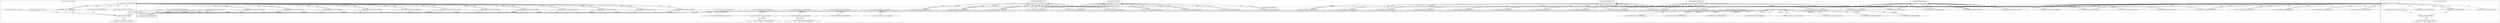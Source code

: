 digraph G {
	"1_fwatchdog#ServerID_8665dd9487-pw5j6"->"10.1.80.1:37493#ServerID_OuterContainerID"[ label="RESPONSE" ];
	"10.1.80.1:37493#ServerID_OuterContainerID"->"1_fwatchdog#ServerID_8665dd9487-pw5j6"[ label="GET" ];
	"10.1.80.1:54988#ServerID_OuterContainerID"->"1_fwatchdog#ServerID_5f846fd567-srhtc"[ label="GET" ];
	"10.1.80.1:60954#ServerID_OuterContainerID"->"1_fwatchdog#ServerID_6df85d7674-grtsk"[ label="GET" ];
	"10.1.80.1:60955#ServerID_OuterContainerID"->"1_fwatchdog#ServerID_6df85d7674-grtsk"[ label="GET" ];
	"1_fwatchdog#ServerID_8665dd9487-pw5j6"->"10.1.80.1:37492#ServerID_OuterContainerID"[ label="RESPONSE" ];
	"10.1.80.1:54986#ServerID_OuterContainerID"->"1_fwatchdog#ServerID_5f846fd567-srhtc"[ label="GET" ];
	"10.1.80.1:37492#ServerID_OuterContainerID"->"1_fwatchdog#ServerID_8665dd9487-pw5j6"[ label="GET" ];
	"1_fwatchdog#ServerID_6df85d7674-grtsk"->"10.1.80.1:60955#ServerID_OuterContainerID"[ label="RESPONSE" ];
	"1_fwatchdog#ServerID_6df85d7674-grtsk"->"10.1.80.1:60954#ServerID_OuterContainerID"[ label="RESPONSE" ];
	"1_fwatchdog#ServerID_5f846fd567-srhtc"->"10.1.80.1:54988#ServerID_OuterContainerID"[ label="RESPONSE" ];
	"1_fwatchdog#ServerID_5f846fd567-srhtc"->"10.1.80.1:54986#ServerID_OuterContainerID"[ label="RESPONSE" ];
	"10.1.80.1:47838#ServerID_OuterContainerID"->"1_fwatchdog#ServerID_76c96688d7-jrg4c"[ label="GET" ];
	"1_fwatchdog#ServerID_76c96688d7-jrg4c"->"10.1.80.1:47838#ServerID_OuterContainerID"[ label="RESPONSE" ];
	"10.1.80.1:47839#ServerID_OuterContainerID"->"1_fwatchdog#ServerID_76c96688d7-jrg4c"[ label="GET" ];
	"1_fwatchdog#ServerID_76c96688d7-jrg4c"->"10.1.80.1:47839#ServerID_OuterContainerID"[ label="RESPONSE" ];
	"10.1.80.1:60988#ServerID_OuterContainerID"->"1_fwatchdog#ServerID_6df85d7674-grtsk"[ label="GET" ];
	"10.1.80.1:60986#ServerID_OuterContainerID"->"1_fwatchdog#ServerID_6df85d7674-grtsk"[ label="GET" ];
	"1_fwatchdog#ServerID_6df85d7674-grtsk"->"10.1.80.1:60986#ServerID_OuterContainerID"[ label="RESPONSE" ];
	"1_fwatchdog#ServerID_6df85d7674-grtsk"->"10.1.80.1:60988#ServerID_OuterContainerID"[ label="RESPONSE" ];
	"10.1.80.1:37526#ServerID_OuterContainerID"->"1_fwatchdog#ServerID_8665dd9487-pw5j6"[ label="GET" ];
	"1_fwatchdog#ServerID_8665dd9487-pw5j6"->"10.1.80.1:37526#ServerID_OuterContainerID"[ label="RESPONSE" ];
	"10.1.80.1:37524#ServerID_OuterContainerID"->"1_fwatchdog#ServerID_8665dd9487-pw5j6"[ label="GET" ];
	"1_fwatchdog#ServerID_8665dd9487-pw5j6"->"10.1.80.1:37524#ServerID_OuterContainerID"[ label="RESPONSE" ];
	"10.1.80.1:55026#ServerID_OuterContainerID"->"1_fwatchdog#ServerID_5f846fd567-srhtc"[ label="GET" ];
	"1_fwatchdog#ServerID_5f846fd567-srhtc"->"10.1.80.1:55026#ServerID_OuterContainerID"[ label="RESPONSE" ];
	"10.1.80.1:55024#ServerID_OuterContainerID"->"1_fwatchdog#ServerID_5f846fd567-srhtc"[ label="GET" ];
	"1_fwatchdog#ServerID_5f846fd567-srhtc"->"10.1.80.1:55024#ServerID_OuterContainerID"[ label="RESPONSE" ];
	"10.1.80.247:50342#ServerID_OuterContainerID"->"1_fwatchdog#ServerID_6df85d7674-grtsk"[ label="POST" ];
	"1_fwatchdog#ServerID_6df85d7674-grtsk"->"gateway:8080#ServerID_OuterContainerID"[ label="POST" ];
	"1_fwatchdog#ServerID_6df85d7674-grtsk"->"10.1.80.247:8080#ServerID_OuterContainerID"[ label="POST" ];
	"10.1.80.247:44872#ServerID_OuterContainerID"->"1_fwatchdog#ServerID_5f846fd567-srhtc"[ label="POST" ];
	"1_fwatchdog#ServerID_5f846fd567-srhtc"->"10.1.80.247:44872#ServerID_OuterContainerID"[ label="RESPONSE" ];
	"10.1.80.247:8080#ServerID_OuterContainerID"->"1_fwatchdog#ServerID_6df85d7674-grtsk"[ label="RESPONSE" ];
	"gateway:8080#ServerID_OuterContainerID"->"1_fwatchdog#ServerID_6df85d7674-grtsk"[ label="RESPONSE" ];
	"1_fwatchdog#ServerID_6df85d7674-grtsk"->"10.1.80.247:50342#ServerID_OuterContainerID"[ label="RESPONSE" ];
	"10.1.80.1:47892#ServerID_OuterContainerID"->"1_fwatchdog#ServerID_76c96688d7-jrg4c"[ label="GET" ];
	"1_fwatchdog#ServerID_76c96688d7-jrg4c"->"10.1.80.1:47892#ServerID_OuterContainerID"[ label="RESPONSE" ];
	"10.1.80.1:47893#ServerID_OuterContainerID"->"1_fwatchdog#ServerID_76c96688d7-jrg4c"[ label="GET" ];
	"1_fwatchdog#ServerID_76c96688d7-jrg4c"->"10.1.80.1:47893#ServerID_OuterContainerID"[ label="RESPONSE" ];
	"10.1.80.247:50370#ServerID_OuterContainerID"->"1_fwatchdog#ServerID_6df85d7674-grtsk"[ label="POST" ];
	"1_fwatchdog#ServerID_6df85d7674-grtsk"->"gateway:8080#ServerID_OuterContainerID"[ label="POST" ];
	"1_fwatchdog#ServerID_6df85d7674-grtsk"->"10.1.80.247:8080#ServerID_OuterContainerID"[ label="POST" ];
	"10.1.80.247:44900#ServerID_OuterContainerID"->"1_fwatchdog#ServerID_5f846fd567-srhtc"[ label="POST" ];
	"1_fwatchdog#ServerID_5f846fd567-srhtc"->"10.1.80.247:44900#ServerID_OuterContainerID"[ label="RESPONSE" ];
	"10.1.80.247:8080#ServerID_OuterContainerID"->"1_fwatchdog#ServerID_6df85d7674-grtsk"[ label="RESPONSE" ];
	"gateway:8080#ServerID_OuterContainerID"->"1_fwatchdog#ServerID_6df85d7674-grtsk"[ label="RESPONSE" ];
	"1_fwatchdog#ServerID_6df85d7674-grtsk"->"10.1.80.247:50370#ServerID_OuterContainerID"[ label="RESPONSE" ];
	"10.1.80.1:32819#ServerID_OuterContainerID"->"1_fwatchdog#ServerID_6df85d7674-grtsk"[ label="GET" ];
	"1_fwatchdog#ServerID_6df85d7674-grtsk"->"10.1.80.1:32819#ServerID_OuterContainerID"[ label="RESPONSE" ];
	"10.1.80.1:32818#ServerID_OuterContainerID"->"1_fwatchdog#ServerID_6df85d7674-grtsk"[ label="GET" ];
	"1_fwatchdog#ServerID_6df85d7674-grtsk"->"10.1.80.1:32818#ServerID_OuterContainerID"[ label="RESPONSE" ];
	"10.1.80.1:37588#ServerID_OuterContainerID"->"1_fwatchdog#ServerID_8665dd9487-pw5j6"[ label="GET" ];
	"1_fwatchdog#ServerID_8665dd9487-pw5j6"->"10.1.80.1:37588#ServerID_OuterContainerID"[ label="RESPONSE" ];
	"10.1.80.1:37590#ServerID_OuterContainerID"->"1_fwatchdog#ServerID_8665dd9487-pw5j6"[ label="GET" ];
	"1_fwatchdog#ServerID_8665dd9487-pw5j6"->"10.1.80.1:37590#ServerID_OuterContainerID"[ label="RESPONSE" ];
	"10.1.80.1:55083#ServerID_OuterContainerID"->"1_fwatchdog#ServerID_5f846fd567-srhtc"[ label="GET" ];
	"10.1.80.1:55082#ServerID_OuterContainerID"->"1_fwatchdog#ServerID_5f846fd567-srhtc"[ label="GET" ];
	"1_fwatchdog#ServerID_5f846fd567-srhtc"->"10.1.80.1:55083#ServerID_OuterContainerID"[ label="RESPONSE" ];
	"1_fwatchdog#ServerID_5f846fd567-srhtc"->"10.1.80.1:55082#ServerID_OuterContainerID"[ label="RESPONSE" ];
	"10.1.80.1:47932#ServerID_OuterContainerID"->"1_fwatchdog#ServerID_76c96688d7-jrg4c"[ label="GET" ];
	"1_fwatchdog#ServerID_76c96688d7-jrg4c"->"10.1.80.1:47932#ServerID_OuterContainerID"[ label="RESPONSE" ];
	"10.1.80.1:47930#ServerID_OuterContainerID"->"1_fwatchdog#ServerID_76c96688d7-jrg4c"[ label="GET" ];
	"1_fwatchdog#ServerID_76c96688d7-jrg4c"->"10.1.80.1:47930#ServerID_OuterContainerID"[ label="RESPONSE" ];
	"10.1.80.1:32842#ServerID_OuterContainerID"->"1_fwatchdog#ServerID_6df85d7674-grtsk"[ label="GET" ];
	"1_fwatchdog#ServerID_6df85d7674-grtsk"->"10.1.80.1:32842#ServerID_OuterContainerID"[ label="RESPONSE" ];
	"10.1.80.1:32843#ServerID_OuterContainerID"->"1_fwatchdog#ServerID_6df85d7674-grtsk"[ label="GET" ];
	"1_fwatchdog#ServerID_6df85d7674-grtsk"->"10.1.80.1:32843#ServerID_OuterContainerID"[ label="RESPONSE" ];
	"10.1.80.1:37614#ServerID_OuterContainerID"->"1_fwatchdog#ServerID_8665dd9487-pw5j6"[ label="GET" ];
	"1_fwatchdog#ServerID_8665dd9487-pw5j6"->"10.1.80.1:37614#ServerID_OuterContainerID"[ label="RESPONSE" ];
	"10.1.80.1:37612#ServerID_OuterContainerID"->"1_fwatchdog#ServerID_8665dd9487-pw5j6"[ label="GET" ];
	"1_fwatchdog#ServerID_8665dd9487-pw5j6"->"10.1.80.1:37612#ServerID_OuterContainerID"[ label="RESPONSE" ];
	"10.1.80.1:55110#ServerID_OuterContainerID"->"1_fwatchdog#ServerID_5f846fd567-srhtc"[ label="GET" ];
	"10.1.80.1:55112#ServerID_OuterContainerID"->"1_fwatchdog#ServerID_5f846fd567-srhtc"[ label="GET" ];
	"1_fwatchdog#ServerID_5f846fd567-srhtc"->"10.1.80.1:55112#ServerID_OuterContainerID"[ label="RESPONSE" ];
	"1_fwatchdog#ServerID_5f846fd567-srhtc"->"10.1.80.1:55110#ServerID_OuterContainerID"[ label="RESPONSE" ];
	"10.1.80.1:54966#ServerID_OuterContainerID"->"1_fwatchdog#ServerID_9c632c9c841a"[ label="read" ];
	"10.1.80.1:54968#ServerID_OuterContainerID"->"1_fwatchdog#ServerID_9c632c9c841a"[ label="read" ];
	"1_fwatchdog#ServerID_9c632c9c841a"->"10.1.80.1:54968#ServerID_OuterContainerID"[ label="write" ];
	"1_fwatchdog#ServerID_9c632c9c841a"->"10.1.80.1:54966#ServerID_OuterContainerID"[ label="write" ];
	"10.1.80.1:47816#ServerID_OuterContainerID"->"1_fwatchdog#ServerID_a29a01b54a18"[ label="read" ];
	"1_fwatchdog#ServerID_a29a01b54a18"->"10.1.80.1:47816#ServerID_OuterContainerID"[ label="write" ];
	"10.1.80.1:47814#ServerID_OuterContainerID"->"1_fwatchdog#ServerID_a29a01b54a18"[ label="read" ];
	"1_fwatchdog#ServerID_a29a01b54a18"->"10.1.80.1:47814#ServerID_OuterContainerID"[ label="write" ];
	"10.1.80.1:60955#ServerID_OuterContainerID"->"1_fwatchdog#ServerID_3113a7a2a86a"[ label="read" ];
	"10.1.80.1:60954#ServerID_OuterContainerID"->"1_fwatchdog#ServerID_3113a7a2a86a"[ label="read" ];
	"1_fwatchdog#ServerID_3113a7a2a86a"->"10.1.80.1:60954#ServerID_OuterContainerID"[ label="write" ];
	"1_fwatchdog#ServerID_3113a7a2a86a"->"10.1.80.1:60955#ServerID_OuterContainerID"[ label="write" ];
	"10.1.80.1:37493#ServerID_OuterContainerID"->"1_fwatchdog#ServerID_c5e73ff9475e"[ label="read" ];
	"1_fwatchdog#ServerID_c5e73ff9475e"->"10.1.80.1:37493#ServerID_OuterContainerID"[ label="write" ];
	"10.1.80.1:37492#ServerID_OuterContainerID"->"1_fwatchdog#ServerID_c5e73ff9475e"[ label="read" ];
	"1_fwatchdog#ServerID_c5e73ff9475e"->"10.1.80.1:37492#ServerID_OuterContainerID"[ label="write" ];
	"10.1.80.1:54988#ServerID_OuterContainerID"->"1_fwatchdog#ServerID_9c632c9c841a"[ label="read" ];
	"1_fwatchdog#ServerID_9c632c9c841a"->"10.1.80.1:54988#ServerID_OuterContainerID"[ label="write" ];
	"10.1.80.1:54986#ServerID_OuterContainerID"->"1_fwatchdog#ServerID_9c632c9c841a"[ label="read" ];
	"1_fwatchdog#ServerID_9c632c9c841a"->"10.1.80.1:54986#ServerID_OuterContainerID"[ label="write" ];
	"10.1.80.1:47839#ServerID_OuterContainerID"->"1_fwatchdog#ServerID_a29a01b54a18"[ label="read" ];
	"10.1.80.1:47838#ServerID_OuterContainerID"->"1_fwatchdog#ServerID_a29a01b54a18"[ label="read" ];
	"1_fwatchdog#ServerID_a29a01b54a18"->"10.1.80.1:47838#ServerID_OuterContainerID"[ label="write" ];
	"1_fwatchdog#ServerID_a29a01b54a18"->"10.1.80.1:47839#ServerID_OuterContainerID"[ label="write" ];
	"10.1.80.1:47958#ServerID_OuterContainerID"->"1_fwatchdog#ServerID_76c96688d7-jrg4c"[ label="GET" ];
	"1_fwatchdog#ServerID_76c96688d7-jrg4c"->"10.1.80.1:47958#ServerID_OuterContainerID"[ label="RESPONSE" ];
	"10.1.80.1:47959#ServerID_OuterContainerID"->"1_fwatchdog#ServerID_76c96688d7-jrg4c"[ label="GET" ];
	"1_fwatchdog#ServerID_76c96688d7-jrg4c"->"10.1.80.1:47959#ServerID_OuterContainerID"[ label="RESPONSE" ];
	"10.1.80.1:32874#ServerID_OuterContainerID"->"1_fwatchdog#ServerID_6df85d7674-grtsk"[ label="GET" ];
	"1_fwatchdog#ServerID_6df85d7674-grtsk"->"10.1.80.1:32874#ServerID_OuterContainerID"[ label="RESPONSE" ];
	"10.1.80.1:32876#ServerID_OuterContainerID"->"1_fwatchdog#ServerID_6df85d7674-grtsk"[ label="GET" ];
	"10.1.80.1:60986#ServerID_OuterContainerID"->"1_fwatchdog#ServerID_3113a7a2a86a"[ label="read" ];
	"10.1.80.1:60988#ServerID_OuterContainerID"->"1_fwatchdog#ServerID_3113a7a2a86a"[ label="read" ];
	"1_fwatchdog#ServerID_3113a7a2a86a"->"10.1.80.1:60986#ServerID_OuterContainerID"[ label="write" ];
	"1_fwatchdog#ServerID_3113a7a2a86a"->"10.1.80.1:60988#ServerID_OuterContainerID"[ label="write" ];
	"10.1.80.1:37524#ServerID_OuterContainerID"->"1_fwatchdog#ServerID_c5e73ff9475e"[ label="read" ];
	"10.1.80.1:37526#ServerID_OuterContainerID"->"1_fwatchdog#ServerID_c5e73ff9475e"[ label="read" ];
	"1_fwatchdog#ServerID_c5e73ff9475e"->"10.1.80.1:37526#ServerID_OuterContainerID"[ label="write" ];
	"10.1.80.1:55024#ServerID_OuterContainerID"->"1_fwatchdog#ServerID_9c632c9c841a"[ label="read" ];
	"10.1.80.1:55026#ServerID_OuterContainerID"->"1_fwatchdog#ServerID_9c632c9c841a"[ label="read" ];
	"1_fwatchdog#ServerID_c5e73ff9475e"->"10.1.80.1:37524#ServerID_OuterContainerID"[ label="write" ];
	"1_fwatchdog#ServerID_9c632c9c841a"->"10.1.80.1:55026#ServerID_OuterContainerID"[ label="write" ];
	"1_fwatchdog#ServerID_9c632c9c841a"->"10.1.80.1:55024#ServerID_OuterContainerID"[ label="write" ];
	"1_fwatchdog#ServerID_3113a7a2a86a"->"pipe:[239996962]#ServerID_3113a7a2a86a"[ label="write" ];
	"1_fwatchdog#ServerID_3113a7a2a86a"->"localhost:3000#ServerID_3113a7a2a86a"[ label="connect" ];
	"10.1.80.247:50342#ServerID_OuterContainerID"->"1_fwatchdog#ServerID_3113a7a2a86a"[ label="read" ];
	"localhost:3000#ServerID_3113a7a2a86a"->"1_fwatchdog#ServerID_3113a7a2a86a"[ label="read" ];
	"1_fwatchdog#ServerID_3113a7a2a86a"->"localhost:3000#ServerID_3113a7a2a86a"[ label="write" ];
	"localhost:3000#ServerID_3113a7a2a86a"->"12_node#ServerID_3113a7a2a86a"[ label="read" ];
	"12_node#ServerID_3113a7a2a86a"->"pipe:[239997133]#ServerID_3113a7a2a86a"[ label="write" ];
	"/etc/hosts#ServerID_3113a7a2a86a"->"12_node#ServerID_3113a7a2a86a"[ label="read" ];
	"/etc/resolv.conf#ServerID_3113a7a2a86a"->"12_node#ServerID_3113a7a2a86a"[ label="read" ];
	"12_node#ServerID_3113a7a2a86a"->"10.152.183.10:53#ServerID_OuterContainerID"[ label="sendto" ];
	"10.152.183.10:53#ServerID_OuterContainerID"->"12_node#ServerID_3113a7a2a86a"[ label="recvfrom" ];
	"10.1.80.247:44872#ServerID_OuterContainerID"->"1_fwatchdog#ServerID_9c632c9c841a"[ label="read" ];
	"1_fwatchdog#ServerID_9c632c9c841a"->"pipe:[240002548]#ServerID_9c632c9c841a"[ label="write" ];
	"1_fwatchdog#ServerID_9c632c9c841a"->"localhost:3000#ServerID_9c632c9c841a"[ label="connect" ];
	"12_node#ServerID_3113a7a2a86a"->"gateway:8080#ServerID_OuterContainerID"[ label="connect" ];
	"localhost:3000#ServerID_9c632c9c841a"->"1_fwatchdog#ServerID_9c632c9c841a"[ label="read" ];
	"1_fwatchdog#ServerID_9c632c9c841a"->"localhost:3000#ServerID_9c632c9c841a"[ label="write" ];
	"localhost:3000#ServerID_9c632c9c841a"->"10_node#ServerID_9c632c9c841a"[ label="read" ];
	"10_node#ServerID_9c632c9c841a"->"pipe:[240003666]#ServerID_9c632c9c841a"[ label="write" ];
	"1_fwatchdog#ServerID_9c632c9c841a"->"pipe:[240002549]#ServerID_9c632c9c841a"[ label="write" ];
	"1_fwatchdog#ServerID_9c632c9c841a"->"10.1.80.247:44872#ServerID_OuterContainerID"[ label="write" ];
	"gateway:8080#ServerID_OuterContainerID"->"12_node#ServerID_3113a7a2a86a"[ label="read" ];
	"1_fwatchdog#ServerID_3113a7a2a86a"->"10.1.80.247:50342#ServerID_OuterContainerID"[ label="write" ];
	"1_fwatchdog#ServerID_3113a7a2a86a"->"pipe:[239996963]#ServerID_3113a7a2a86a"[ label="write" ];
	"10.1.80.1:47892#ServerID_OuterContainerID"->"1_fwatchdog#ServerID_a29a01b54a18"[ label="read" ];
	"10.1.80.1:47893#ServerID_OuterContainerID"->"1_fwatchdog#ServerID_a29a01b54a18"[ label="read" ];
	"1_fwatchdog#ServerID_a29a01b54a18"->"10.1.80.1:47892#ServerID_OuterContainerID"[ label="write" ];
	"1_fwatchdog#ServerID_a29a01b54a18"->"10.1.80.1:47893#ServerID_OuterContainerID"[ label="write" ];
	"10.1.80.247:50370#ServerID_OuterContainerID"->"1_fwatchdog#ServerID_3113a7a2a86a"[ label="read" ];
	"10.1.80.247:44900#ServerID_OuterContainerID"->"1_fwatchdog#ServerID_9c632c9c841a"[ label="read" ];
	"/home/app/credentials.txt#ServerID_9c632c9c841a"->"10_node#ServerID_9c632c9c841a"[ label="read" ];
	"1_fwatchdog#ServerID_9c632c9c841a"->"10.1.80.247:44900#ServerID_OuterContainerID"[ label="write" ];
	"1_fwatchdog#ServerID_3113a7a2a86a"->"10.1.80.247:50370#ServerID_OuterContainerID"[ label="write" ];
	"10.1.80.1:32818#ServerID_OuterContainerID"->"1_fwatchdog#ServerID_3113a7a2a86a"[ label="read" ];
	"1_fwatchdog#ServerID_3113a7a2a86a"->"10.1.80.1:32819#ServerID_OuterContainerID"[ label="write" ];
	"1_fwatchdog#ServerID_3113a7a2a86a"->"10.1.80.1:32818#ServerID_OuterContainerID"[ label="write" ];
	"10.1.80.1:32819#ServerID_OuterContainerID"->"1_fwatchdog#ServerID_3113a7a2a86a"[ label="read" ];
	"10.1.80.1:37590#ServerID_OuterContainerID"->"1_fwatchdog#ServerID_c5e73ff9475e"[ label="read" ];
	"10.1.80.1:37588#ServerID_OuterContainerID"->"1_fwatchdog#ServerID_c5e73ff9475e"[ label="read" ];
	"1_fwatchdog#ServerID_c5e73ff9475e"->"10.1.80.1:37588#ServerID_OuterContainerID"[ label="write" ];
	"1_fwatchdog#ServerID_c5e73ff9475e"->"10.1.80.1:37590#ServerID_OuterContainerID"[ label="write" ];
	"10.1.80.1:55083#ServerID_OuterContainerID"->"1_fwatchdog#ServerID_9c632c9c841a"[ label="read" ];
	"10.1.80.1:55082#ServerID_OuterContainerID"->"1_fwatchdog#ServerID_9c632c9c841a"[ label="read" ];
	"1_fwatchdog#ServerID_9c632c9c841a"->"10.1.80.1:55083#ServerID_OuterContainerID"[ label="write" ];
	"1_fwatchdog#ServerID_9c632c9c841a"->"10.1.80.1:55082#ServerID_OuterContainerID"[ label="write" ];
	"10.1.80.1:47930#ServerID_OuterContainerID"->"1_fwatchdog#ServerID_a29a01b54a18"[ label="read" ];
	"10.1.80.1:47932#ServerID_OuterContainerID"->"1_fwatchdog#ServerID_a29a01b54a18"[ label="read" ];
	"1_fwatchdog#ServerID_a29a01b54a18"->"10.1.80.1:47932#ServerID_OuterContainerID"[ label="write" ];
	"1_fwatchdog#ServerID_a29a01b54a18"->"10.1.80.1:47930#ServerID_OuterContainerID"[ label="write" ];
	"10.1.80.1:32843#ServerID_OuterContainerID"->"1_fwatchdog#ServerID_3113a7a2a86a"[ label="read" ];
	"10.1.80.1:32842#ServerID_OuterContainerID"->"1_fwatchdog#ServerID_3113a7a2a86a"[ label="read" ];
	"1_fwatchdog#ServerID_3113a7a2a86a"->"10.1.80.1:32842#ServerID_OuterContainerID"[ label="write" ];
	"1_fwatchdog#ServerID_3113a7a2a86a"->"10.1.80.1:32843#ServerID_OuterContainerID"[ label="write" ];
	"10.1.80.1:37612#ServerID_OuterContainerID"->"1_fwatchdog#ServerID_c5e73ff9475e"[ label="read" ];
	"10.1.80.1:37614#ServerID_OuterContainerID"->"1_fwatchdog#ServerID_c5e73ff9475e"[ label="read" ];
	"1_fwatchdog#ServerID_c5e73ff9475e"->"10.1.80.1:37614#ServerID_OuterContainerID"[ label="write" ];
	"1_fwatchdog#ServerID_c5e73ff9475e"->"10.1.80.1:37612#ServerID_OuterContainerID"[ label="write" ];
	"10.1.80.1:55112#ServerID_OuterContainerID"->"1_fwatchdog#ServerID_9c632c9c841a"[ label="read" ];
	"1_fwatchdog#ServerID_9c632c9c841a"->"10.1.80.1:55112#ServerID_OuterContainerID"[ label="write" ];
	"10.1.80.1:55110#ServerID_OuterContainerID"->"1_fwatchdog#ServerID_9c632c9c841a"[ label="read" ];
	"1_fwatchdog#ServerID_9c632c9c841a"->"10.1.80.1:55110#ServerID_OuterContainerID"[ label="write" ];
	"10.1.80.1:47959#ServerID_OuterContainerID"->"1_fwatchdog#ServerID_a29a01b54a18"[ label="read" ];
	"1_fwatchdog#ServerID_a29a01b54a18"->"10.1.80.1:47958#ServerID_OuterContainerID"[ label="write" ];
	"10.1.80.1:47958#ServerID_OuterContainerID"->"1_fwatchdog#ServerID_a29a01b54a18"[ label="read" ];
	"1_fwatchdog#ServerID_a29a01b54a18"->"10.1.80.1:47959#ServerID_OuterContainerID"[ label="write" ];
	"10.1.80.1:32876#ServerID_OuterContainerID"->"1_fwatchdog#ServerID_3113a7a2a86a"[ label="read" ];
	"10.1.80.1:32874#ServerID_OuterContainerID"->"1_fwatchdog#ServerID_3113a7a2a86a"[ label="read" ];
	"1_fwatchdog#ServerID_3113a7a2a86a"->"10.1.80.1:32874#ServerID_OuterContainerID"[ label="write" ];
	"1_fwatchdog#ServerID_3113a7a2a86a"->"10.1.80.1:32876#ServerID_OuterContainerID"[ label="write" ];
	"10.1.80.1:37644#ServerID_OuterContainerID"->"1_fwatchdog#ServerID_c5e73ff9475e"[ label="read" ];
	"10.1.80.1:37645#ServerID_OuterContainerID"->"1_fwatchdog#ServerID_c5e73ff9475e"[ label="read" ];
	"1_fwatchdog#ServerID_c5e73ff9475e"->"10.1.80.1:37644#ServerID_OuterContainerID"[ label="write" ];
	"1_fwatchdog#ServerID_c5e73ff9475e"->"10.1.80.1:37645#ServerID_OuterContainerID"[ label="write" ];
	"10.1.80.1:55139#ServerID_OuterContainerID"->"1_fwatchdog#ServerID_9c632c9c841a"[ label="read" ];
	"10.1.80.1:55138#ServerID_OuterContainerID"->"1_fwatchdog#ServerID_9c632c9c841a"[ label="read" ];
	"1_fwatchdog#ServerID_9c632c9c841a"->"10.1.80.1:55139#ServerID_OuterContainerID"[ label="write" ];
	"1_fwatchdog#ServerID_9c632c9c841a"->"10.1.80.1:55138#ServerID_OuterContainerID"[ label="write" ];
	"10.1.80.1:47987#ServerID_OuterContainerID"->"1_fwatchdog#ServerID_a29a01b54a18"[ label="read" ];
	"10.1.80.1:47986#ServerID_OuterContainerID"->"1_fwatchdog#ServerID_a29a01b54a18"[ label="read" ];
	"1_fwatchdog#ServerID_a29a01b54a18"->"10.1.80.1:47987#ServerID_OuterContainerID"[ label="write" ];
	"1_fwatchdog#ServerID_a29a01b54a18"->"10.1.80.1:47986#ServerID_OuterContainerID"[ label="write" ];
	"10.1.80.1:32896#ServerID_OuterContainerID"->"10.1.80.233:8000#ServerID_OuterContainerID"[ label="GET" ];
	"10.1.80.233:8000#ServerID_OuterContainerID"->"10.1.80.1:32896#ServerID_OuterContainerID"[ label="RESPONSE" ];
	"10.1.80.243:52274#ServerID_OuterContainerID"->"10.1.80.247:8082#ServerID_OuterContainerID"[ label="GET" ];
	"10.1.80.247:8082#ServerID_OuterContainerID"->"10.1.80.243:52274#ServerID_OuterContainerID"[ label="RESPONSE" ];
	"10.1.80.1:48908#ServerID_OuterContainerID"->"10.1.80.247:8080#ServerID_OuterContainerID"[ label="GET" ];
	"10.1.80.1:48906#ServerID_OuterContainerID"->"10.1.80.247:8080#ServerID_OuterContainerID"[ label="GET" ];
	"10.1.80.247:8080#ServerID_OuterContainerID"->"10.1.80.1:48906#ServerID_OuterContainerID"[ label="RESPONSE" ];
	"10.1.80.247:8080#ServerID_OuterContainerID"->"10.1.80.1:48908#ServerID_OuterContainerID"[ label="RESPONSE" ];
	"10.1.80.1:53028#ServerID_OuterContainerID"->"10.1.80.235:8181#ServerID_OuterContainerID"[ label="GET" ];
	"10.1.80.235:8181#ServerID_OuterContainerID"->"10.1.80.1:53028#ServerID_OuterContainerID"[ label="RESPONSE" ];
	"10.1.80.1:31072#ServerID_OuterContainerID"->"10.1.80.247:8080#ServerID_OuterContainerID"[ label="POST" ];
	"10.1.80.247:8080#ServerID_OuterContainerID"->"10.1.80.1:31072#ServerID_OuterContainerID"[ label="RESPONSE" ];
	"10.1.80.247:8080#ServerID_OuterContainerID"->"10.0.88.125:31112#ServerID_OuterContainerID"[ label="RESPONSE" ];
	"10.1.80.1:35638#ServerID_OuterContainerID"->"10.1.80.243:9090#ServerID_OuterContainerID"[ label="GET" ];
	"10.1.80.243:9090#ServerID_OuterContainerID"->"10.1.80.1:35638#ServerID_OuterContainerID"[ label="RESPONSE" ];
	"10.1.80.1:33084#ServerID_OuterContainerID"->"10.1.80.245:9093#ServerID_OuterContainerID"[ label="GET" ];
	"10.1.80.245:9093#ServerID_OuterContainerID"->"10.1.80.1:33084#ServerID_OuterContainerID"[ label="RESPONSE" ];
	"10.1.80.1:17892#ServerID_OuterContainerID"->"10.1.80.247:8080#ServerID_OuterContainerID"[ label="POST" ];
	"10.1.80.247:8080#ServerID_OuterContainerID"->"10.1.80.1:17892#ServerID_OuterContainerID"[ label="RESPONSE" ];
	"10.1.80.247:8080#ServerID_OuterContainerID"->"10.0.88.125:31112#ServerID_OuterContainerID"[ label="RESPONSE" ];
	"10.1.80.1:57616#ServerID_OuterContainerID"->"10.1.80.235:8080#ServerID_OuterContainerID"[ label="GET" ];
	"10.1.80.235:8080#ServerID_OuterContainerID"->"10.1.80.1:57616#ServerID_OuterContainerID"[ label="RESPONSE" ];
	"10.1.80.1:35700#ServerID_OuterContainerID"->"10.1.80.243:9090#ServerID_OuterContainerID"[ label="GET" ];
	"10.1.80.243:9090#ServerID_OuterContainerID"->"10.1.80.1:35700#ServerID_OuterContainerID"[ label="RESPONSE" ];
	"10.1.80.1:49022#ServerID_OuterContainerID"->"10.1.80.247:8080#ServerID_OuterContainerID"[ label="GET" ];
	"10.1.80.1:49020#ServerID_OuterContainerID"->"10.1.80.247:8080#ServerID_OuterContainerID"[ label="GET" ];
	"10.1.80.247:8080#ServerID_OuterContainerID"->"10.1.80.1:49022#ServerID_OuterContainerID"[ label="RESPONSE" ];
	"10.1.80.247:8080#ServerID_OuterContainerID"->"10.1.80.1:49020#ServerID_OuterContainerID"[ label="RESPONSE" ];
	"10.1.80.245:9093#ServerID_OuterContainerID"->"10.1.80.1:33156#ServerID_OuterContainerID"[ label="RESPONSE" ];
	"10.1.80.1:33156#ServerID_OuterContainerID"->"10.1.80.245:9093#ServerID_OuterContainerID"[ label="GET" ];
	subgraph "clusterServerID_3113a7a2a86a" {
	label="clusterServerID_3113a7a2a86a";
	"/etc/hosts#ServerID_3113a7a2a86a" [ shape=ellipse ];
	"/etc/resolv.conf#ServerID_3113a7a2a86a" [ shape=ellipse ];
	"12_node#ServerID_3113a7a2a86a" [ shape=box ];
	"1_fwatchdog#ServerID_3113a7a2a86a" [ shape=box ];
	"localhost:3000#ServerID_3113a7a2a86a" [ shape=diamond ];
	"pipe:[239996962]#ServerID_3113a7a2a86a" [ shape=ellipse ];
	"pipe:[239996963]#ServerID_3113a7a2a86a" [ shape=ellipse ];
	"pipe:[239997133]#ServerID_3113a7a2a86a" [ shape=ellipse ];

}
;
	subgraph "clusterServerID_5f846fd567-srhtc" {
	label="clusterServerID_5f846fd567-srhtc";
	"1_fwatchdog#ServerID_5f846fd567-srhtc" [ shape=box ];

}
;
	subgraph "clusterServerID_6df85d7674-grtsk" {
	label="clusterServerID_6df85d7674-grtsk";
	"1_fwatchdog#ServerID_6df85d7674-grtsk" [ shape=box ];

}
;
	subgraph "clusterServerID_76c96688d7-jrg4c" {
	label="clusterServerID_76c96688d7-jrg4c";
	"1_fwatchdog#ServerID_76c96688d7-jrg4c" [ shape=box ];

}
;
	subgraph "clusterServerID_8665dd9487-pw5j6" {
	label="clusterServerID_8665dd9487-pw5j6";
	"1_fwatchdog#ServerID_8665dd9487-pw5j6" [ shape=box ];

}
;
	subgraph "clusterServerID_9c632c9c841a" {
	label="clusterServerID_9c632c9c841a";
	"/home/app/credentials.txt#ServerID_9c632c9c841a" [ shape=ellipse ];
	"10_node#ServerID_9c632c9c841a" [ shape=box ];
	"1_fwatchdog#ServerID_9c632c9c841a" [ shape=box ];
	"localhost:3000#ServerID_9c632c9c841a" [ shape=diamond ];
	"pipe:[240002548]#ServerID_9c632c9c841a" [ shape=ellipse ];
	"pipe:[240002549]#ServerID_9c632c9c841a" [ shape=ellipse ];
	"pipe:[240003666]#ServerID_9c632c9c841a" [ shape=ellipse ];

}
;
	subgraph "clusterServerID_OuterContainerID" {
	label="clusterServerID_OuterContainerID";
	"10.0.88.125:31112#ServerID_OuterContainerID" [ shape=diamond ];
	"10.1.80.1:17892#ServerID_OuterContainerID" [ shape=diamond ];
	"10.1.80.1:31072#ServerID_OuterContainerID" [ shape=diamond ];
	"10.1.80.1:32818#ServerID_OuterContainerID" [ shape=diamond ];
	"10.1.80.1:32819#ServerID_OuterContainerID" [ shape=diamond ];
	"10.1.80.1:32842#ServerID_OuterContainerID" [ shape=diamond ];
	"10.1.80.1:32843#ServerID_OuterContainerID" [ shape=diamond ];
	"10.1.80.1:32874#ServerID_OuterContainerID" [ shape=diamond ];
	"10.1.80.1:32876#ServerID_OuterContainerID" [ shape=diamond ];
	"10.1.80.1:32896#ServerID_OuterContainerID" [ shape=diamond ];
	"10.1.80.1:33084#ServerID_OuterContainerID" [ shape=diamond ];
	"10.1.80.1:33156#ServerID_OuterContainerID" [ shape=diamond ];
	"10.1.80.1:35638#ServerID_OuterContainerID" [ shape=diamond ];
	"10.1.80.1:35700#ServerID_OuterContainerID" [ shape=diamond ];
	"10.1.80.1:37492#ServerID_OuterContainerID" [ shape=diamond ];
	"10.1.80.1:37493#ServerID_OuterContainerID" [ shape=diamond ];
	"10.1.80.1:37524#ServerID_OuterContainerID" [ shape=diamond ];
	"10.1.80.1:37526#ServerID_OuterContainerID" [ shape=diamond ];
	"10.1.80.1:37588#ServerID_OuterContainerID" [ shape=diamond ];
	"10.1.80.1:37590#ServerID_OuterContainerID" [ shape=diamond ];
	"10.1.80.1:37612#ServerID_OuterContainerID" [ shape=diamond ];
	"10.1.80.1:37614#ServerID_OuterContainerID" [ shape=diamond ];
	"10.1.80.1:37644#ServerID_OuterContainerID" [ shape=diamond ];
	"10.1.80.1:37645#ServerID_OuterContainerID" [ shape=diamond ];
	"10.1.80.1:47814#ServerID_OuterContainerID" [ shape=diamond ];
	"10.1.80.1:47816#ServerID_OuterContainerID" [ shape=diamond ];
	"10.1.80.1:47838#ServerID_OuterContainerID" [ shape=diamond ];
	"10.1.80.1:47839#ServerID_OuterContainerID" [ shape=diamond ];
	"10.1.80.1:47892#ServerID_OuterContainerID" [ shape=diamond ];
	"10.1.80.1:47893#ServerID_OuterContainerID" [ shape=diamond ];
	"10.1.80.1:47930#ServerID_OuterContainerID" [ shape=diamond ];
	"10.1.80.1:47932#ServerID_OuterContainerID" [ shape=diamond ];
	"10.1.80.1:47958#ServerID_OuterContainerID" [ shape=diamond ];
	"10.1.80.1:47959#ServerID_OuterContainerID" [ shape=diamond ];
	"10.1.80.1:47986#ServerID_OuterContainerID" [ shape=diamond ];
	"10.1.80.1:47987#ServerID_OuterContainerID" [ shape=diamond ];
	"10.1.80.1:48906#ServerID_OuterContainerID" [ shape=diamond ];
	"10.1.80.1:48908#ServerID_OuterContainerID" [ shape=diamond ];
	"10.1.80.1:49020#ServerID_OuterContainerID" [ shape=diamond ];
	"10.1.80.1:49022#ServerID_OuterContainerID" [ shape=diamond ];
	"10.1.80.1:53028#ServerID_OuterContainerID" [ shape=diamond ];
	"10.1.80.1:54966#ServerID_OuterContainerID" [ shape=diamond ];
	"10.1.80.1:54968#ServerID_OuterContainerID" [ shape=diamond ];
	"10.1.80.1:54986#ServerID_OuterContainerID" [ shape=diamond ];
	"10.1.80.1:54988#ServerID_OuterContainerID" [ shape=diamond ];
	"10.1.80.1:55024#ServerID_OuterContainerID" [ shape=diamond ];
	"10.1.80.1:55026#ServerID_OuterContainerID" [ shape=diamond ];
	"10.1.80.1:55082#ServerID_OuterContainerID" [ shape=diamond ];
	"10.1.80.1:55083#ServerID_OuterContainerID" [ shape=diamond ];
	"10.1.80.1:55110#ServerID_OuterContainerID" [ shape=diamond ];
	"10.1.80.1:55112#ServerID_OuterContainerID" [ shape=diamond ];
	"10.1.80.1:55138#ServerID_OuterContainerID" [ shape=diamond ];
	"10.1.80.1:55139#ServerID_OuterContainerID" [ shape=diamond ];
	"10.1.80.1:57616#ServerID_OuterContainerID" [ shape=diamond ];
	"10.1.80.1:60954#ServerID_OuterContainerID" [ shape=diamond ];
	"10.1.80.1:60955#ServerID_OuterContainerID" [ shape=diamond ];
	"10.1.80.1:60986#ServerID_OuterContainerID" [ shape=diamond ];
	"10.1.80.1:60988#ServerID_OuterContainerID" [ shape=diamond ];
	"10.1.80.233:8000#ServerID_OuterContainerID" [ shape=diamond ];
	"10.1.80.235:8080#ServerID_OuterContainerID" [ shape=diamond ];
	"10.1.80.235:8181#ServerID_OuterContainerID" [ shape=diamond ];
	"10.1.80.243:52274#ServerID_OuterContainerID" [ shape=diamond ];
	"10.1.80.243:9090#ServerID_OuterContainerID" [ shape=diamond ];
	"10.1.80.245:9093#ServerID_OuterContainerID" [ shape=diamond ];
	"10.1.80.247:44872#ServerID_OuterContainerID" [ shape=diamond ];
	"10.1.80.247:44900#ServerID_OuterContainerID" [ shape=diamond ];
	"10.1.80.247:50342#ServerID_OuterContainerID" [ shape=diamond ];
	"10.1.80.247:50370#ServerID_OuterContainerID" [ shape=diamond ];
	"10.1.80.247:8080#ServerID_OuterContainerID" [ shape=diamond ];
	"10.1.80.247:8082#ServerID_OuterContainerID" [ shape=diamond ];
	"10.152.183.10:53#ServerID_OuterContainerID" [ shape=diamond ];
	"gateway:8080#ServerID_OuterContainerID" [ shape=diamond ];

}
;
	subgraph "clusterServerID_a29a01b54a18" {
	label="clusterServerID_a29a01b54a18";
	"1_fwatchdog#ServerID_a29a01b54a18" [ shape=box ];

}
;
	subgraph "clusterServerID_c5e73ff9475e" {
	label="clusterServerID_c5e73ff9475e";
	"1_fwatchdog#ServerID_c5e73ff9475e" [ shape=box ];

}
;

}
